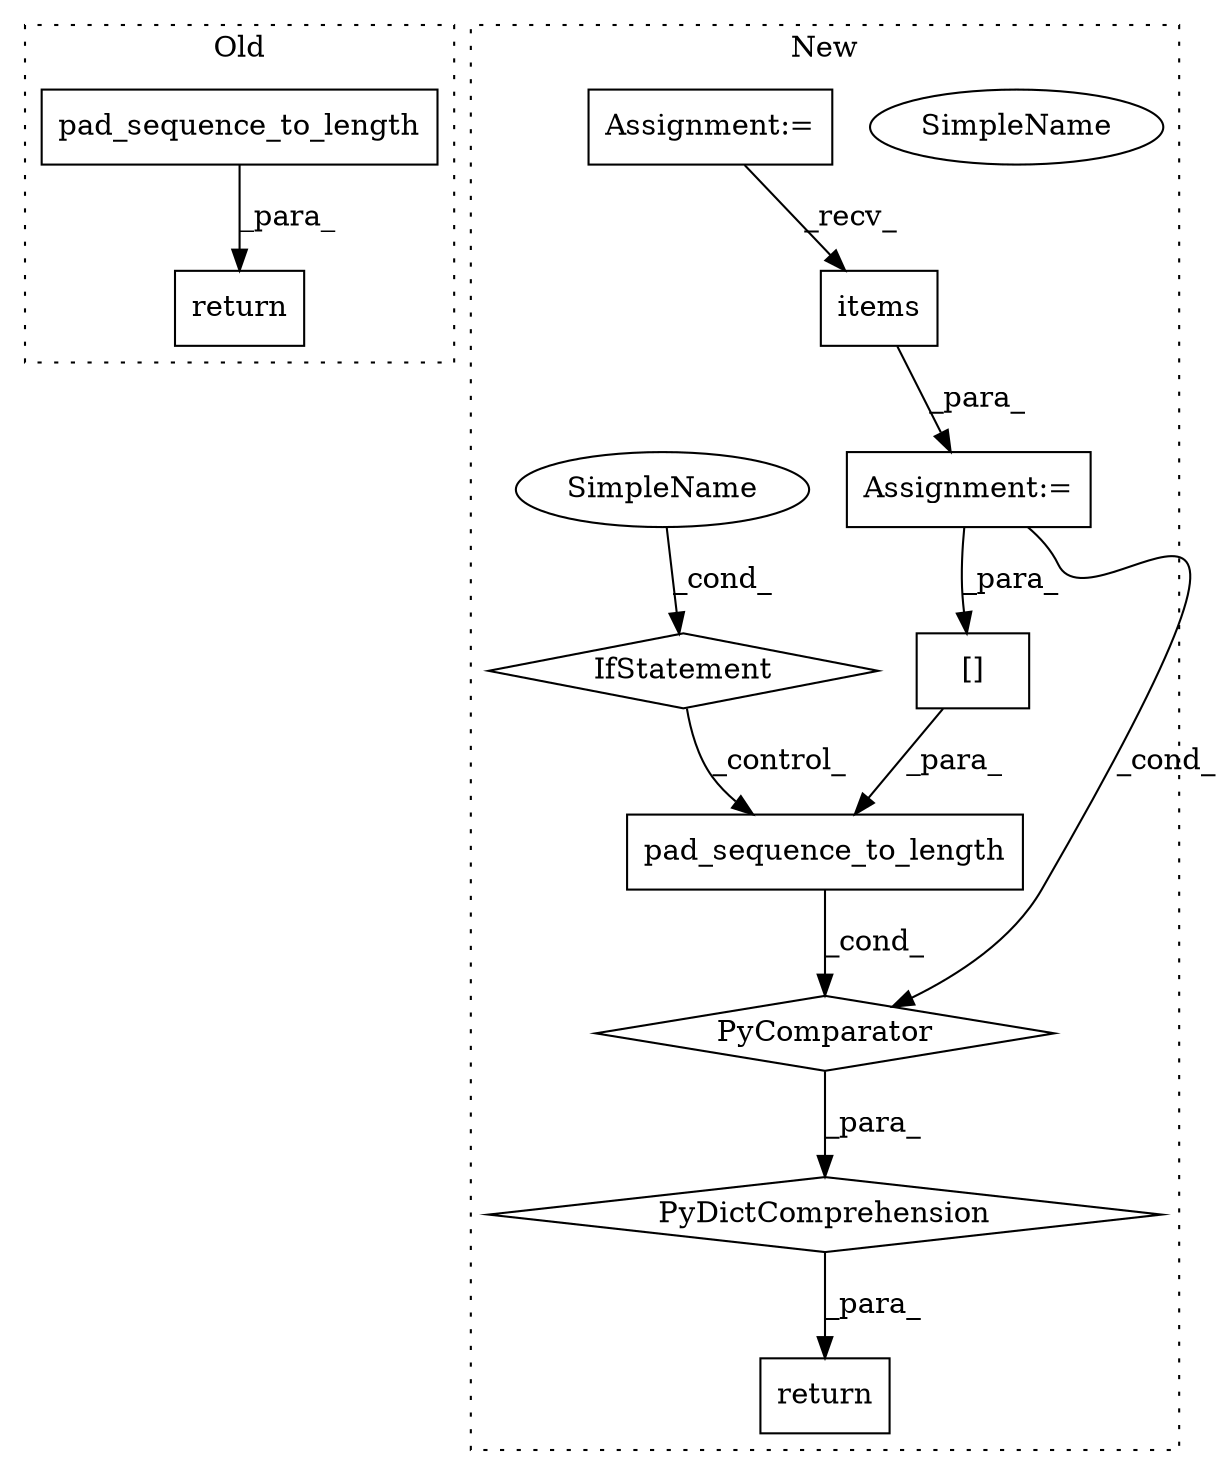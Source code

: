 digraph G {
subgraph cluster0 {
1 [label="return" a="41" s="1945" l="7" shape="box"];
6 [label="pad_sequence_to_length" a="32" s="1952,2000" l="23,1" shape="box"];
label = "Old";
style="dotted";
}
subgraph cluster1 {
2 [label="pad_sequence_to_length" a="32" s="2001,2051" l="23,1" shape="box"];
3 [label="[]" a="2" s="2028,2050" l="19,1" shape="box"];
4 [label="SimpleName" a="42" s="2154" l="5" shape="ellipse"];
5 [label="IfStatement" a="25" s="2127" l="32" shape="diamond"];
7 [label="PyComparator" a="113" s="2127" l="32" shape="diamond"];
8 [label="Assignment:=" a="7" s="2127" l="32" shape="box"];
9 [label="items" a="32" s="2143" l="7" shape="box"];
10 [label="Assignment:=" a="7" s="1963" l="6" shape="box"];
11 [label="PyDictComprehension" a="110" s="1993" l="174" shape="diamond"];
12 [label="return" a="41" s="1975" l="18" shape="box"];
13 [label="SimpleName" a="42" s="2154" l="5" shape="ellipse"];
label = "New";
style="dotted";
}
2 -> 7 [label="_cond_"];
3 -> 2 [label="_para_"];
5 -> 2 [label="_control_"];
6 -> 1 [label="_para_"];
7 -> 11 [label="_para_"];
8 -> 3 [label="_para_"];
8 -> 7 [label="_cond_"];
9 -> 8 [label="_para_"];
10 -> 9 [label="_recv_"];
11 -> 12 [label="_para_"];
13 -> 5 [label="_cond_"];
}